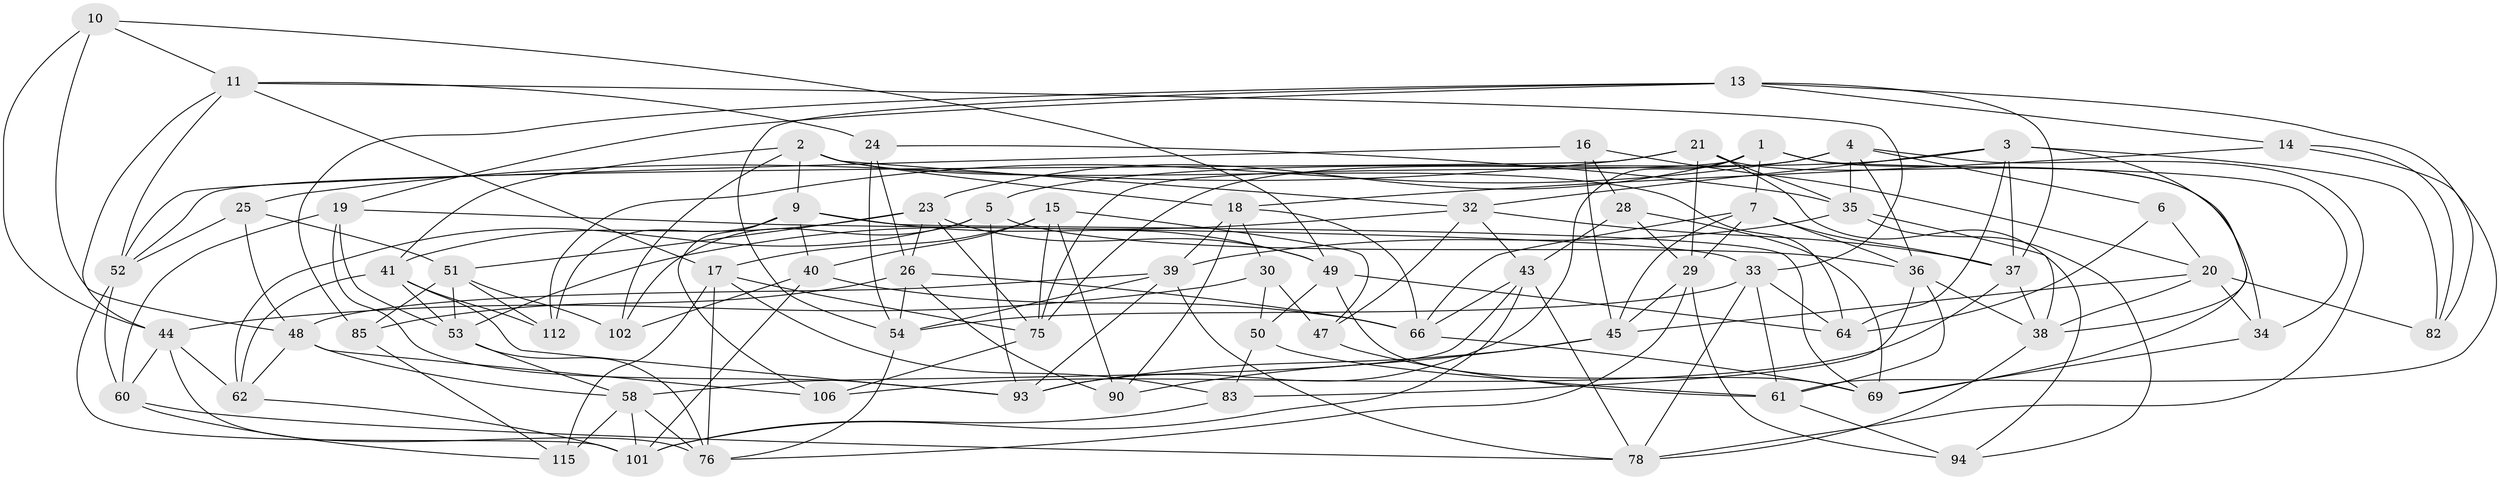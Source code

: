 // Generated by graph-tools (version 1.1) at 2025/52/02/27/25 19:52:30]
// undirected, 68 vertices, 180 edges
graph export_dot {
graph [start="1"]
  node [color=gray90,style=filled];
  1 [super="+12"];
  2 [super="+65"];
  3 [super="+8"];
  4 [super="+92"];
  5 [super="+27"];
  6;
  7 [super="+113"];
  9 [super="+87"];
  10;
  11 [super="+56"];
  13 [super="+88"];
  14;
  15 [super="+80"];
  16;
  17 [super="+22"];
  18 [super="+86"];
  19 [super="+116"];
  20 [super="+73"];
  21 [super="+46"];
  23 [super="+96"];
  24;
  25;
  26 [super="+71"];
  28;
  29 [super="+31"];
  30;
  32 [super="+70"];
  33 [super="+95"];
  34;
  35 [super="+77"];
  36 [super="+55"];
  37 [super="+42"];
  38 [super="+98"];
  39 [super="+108"];
  40 [super="+84"];
  41 [super="+105"];
  43 [super="+99"];
  44 [super="+72"];
  45 [super="+63"];
  47;
  48 [super="+57"];
  49 [super="+91"];
  50;
  51 [super="+59"];
  52 [super="+89"];
  53 [super="+74"];
  54 [super="+109"];
  58 [super="+79"];
  60 [super="+104"];
  61 [super="+110"];
  62 [super="+68"];
  64 [super="+114"];
  66 [super="+67"];
  69 [super="+111"];
  75 [super="+100"];
  76 [super="+97"];
  78 [super="+81"];
  82;
  83;
  85;
  90;
  93 [super="+107"];
  94;
  101 [super="+103"];
  102;
  106;
  112;
  115;
  1 -- 23;
  1 -- 93;
  1 -- 34;
  1 -- 75;
  1 -- 69;
  1 -- 7;
  2 -- 18;
  2 -- 41;
  2 -- 32;
  2 -- 64;
  2 -- 102;
  2 -- 9;
  3 -- 37;
  3 -- 5;
  3 -- 32;
  3 -- 64;
  3 -- 82;
  3 -- 38;
  4 -- 6;
  4 -- 112;
  4 -- 36;
  4 -- 35;
  4 -- 78;
  4 -- 75;
  5 -- 62 [weight=2];
  5 -- 93;
  5 -- 36;
  5 -- 102;
  6 -- 64 [weight=2];
  6 -- 20;
  7 -- 66;
  7 -- 36;
  7 -- 29;
  7 -- 37;
  7 -- 45;
  9 -- 106;
  9 -- 49;
  9 -- 40;
  9 -- 112;
  9 -- 69;
  10 -- 49;
  10 -- 48;
  10 -- 44;
  10 -- 11;
  11 -- 24;
  11 -- 52;
  11 -- 17;
  11 -- 33;
  11 -- 44;
  13 -- 82;
  13 -- 19;
  13 -- 37;
  13 -- 85;
  13 -- 14;
  13 -- 54;
  14 -- 82;
  14 -- 18;
  14 -- 61;
  15 -- 90;
  15 -- 40 [weight=2];
  15 -- 47;
  15 -- 17;
  15 -- 75;
  16 -- 28;
  16 -- 45;
  16 -- 20;
  16 -- 52;
  17 -- 83;
  17 -- 115;
  17 -- 75;
  17 -- 76;
  18 -- 30;
  18 -- 90;
  18 -- 39;
  18 -- 66;
  19 -- 60 [weight=2];
  19 -- 53;
  19 -- 93;
  19 -- 33;
  20 -- 45;
  20 -- 82;
  20 -- 34;
  20 -- 38;
  21 -- 94;
  21 -- 35;
  21 -- 25;
  21 -- 34;
  21 -- 52;
  21 -- 29;
  23 -- 75;
  23 -- 41;
  23 -- 51;
  23 -- 26;
  23 -- 49;
  24 -- 54;
  24 -- 35;
  24 -- 26;
  25 -- 52;
  25 -- 48;
  25 -- 51;
  26 -- 85;
  26 -- 90;
  26 -- 66;
  26 -- 54;
  28 -- 29;
  28 -- 43;
  28 -- 69;
  29 -- 94;
  29 -- 45;
  29 -- 76;
  30 -- 50;
  30 -- 47;
  30 -- 44;
  32 -- 43;
  32 -- 47;
  32 -- 37;
  32 -- 53;
  33 -- 64;
  33 -- 61;
  33 -- 54;
  33 -- 78;
  34 -- 69;
  35 -- 38;
  35 -- 94;
  35 -- 39;
  36 -- 83;
  36 -- 38;
  36 -- 61;
  37 -- 106;
  37 -- 38;
  38 -- 78;
  39 -- 54;
  39 -- 48;
  39 -- 93;
  39 -- 78;
  40 -- 102;
  40 -- 101;
  40 -- 66;
  41 -- 53;
  41 -- 112;
  41 -- 93;
  41 -- 62;
  43 -- 66;
  43 -- 58;
  43 -- 78;
  43 -- 101;
  44 -- 60;
  44 -- 76;
  44 -- 62;
  45 -- 90;
  45 -- 93;
  47 -- 61;
  48 -- 58;
  48 -- 106;
  48 -- 62;
  49 -- 69;
  49 -- 50;
  49 -- 64;
  50 -- 83;
  50 -- 61;
  51 -- 85;
  51 -- 112;
  51 -- 102;
  51 -- 53;
  52 -- 60;
  52 -- 101;
  53 -- 76;
  53 -- 58;
  54 -- 76;
  58 -- 115;
  58 -- 101;
  58 -- 76;
  60 -- 78;
  60 -- 115;
  61 -- 94;
  62 -- 101;
  66 -- 69;
  75 -- 106;
  83 -- 101;
  85 -- 115;
}
